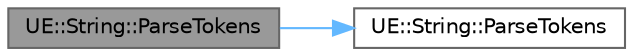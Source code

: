 digraph "UE::String::ParseTokens"
{
 // INTERACTIVE_SVG=YES
 // LATEX_PDF_SIZE
  bgcolor="transparent";
  edge [fontname=Helvetica,fontsize=10,labelfontname=Helvetica,labelfontsize=10];
  node [fontname=Helvetica,fontsize=10,shape=box,height=0.2,width=0.4];
  rankdir="LR";
  Node1 [id="Node000001",label="UE::String::ParseTokens",height=0.2,width=0.4,color="gray40", fillcolor="grey60", style="filled", fontcolor="black",tooltip="Parses every token in the input string, as separated by the delimiter."];
  Node1 -> Node2 [id="edge1_Node000001_Node000002",color="steelblue1",style="solid",tooltip=" "];
  Node2 [id="Node000002",label="UE::String::ParseTokens",height=0.2,width=0.4,color="grey40", fillcolor="white", style="filled",URL="$d9/d2e/namespaceUE_1_1String.html#a047dbe8dac8a6946009571a8dda6a055",tooltip="Visit every token in the input string, as separated by the delimiter."];
}
